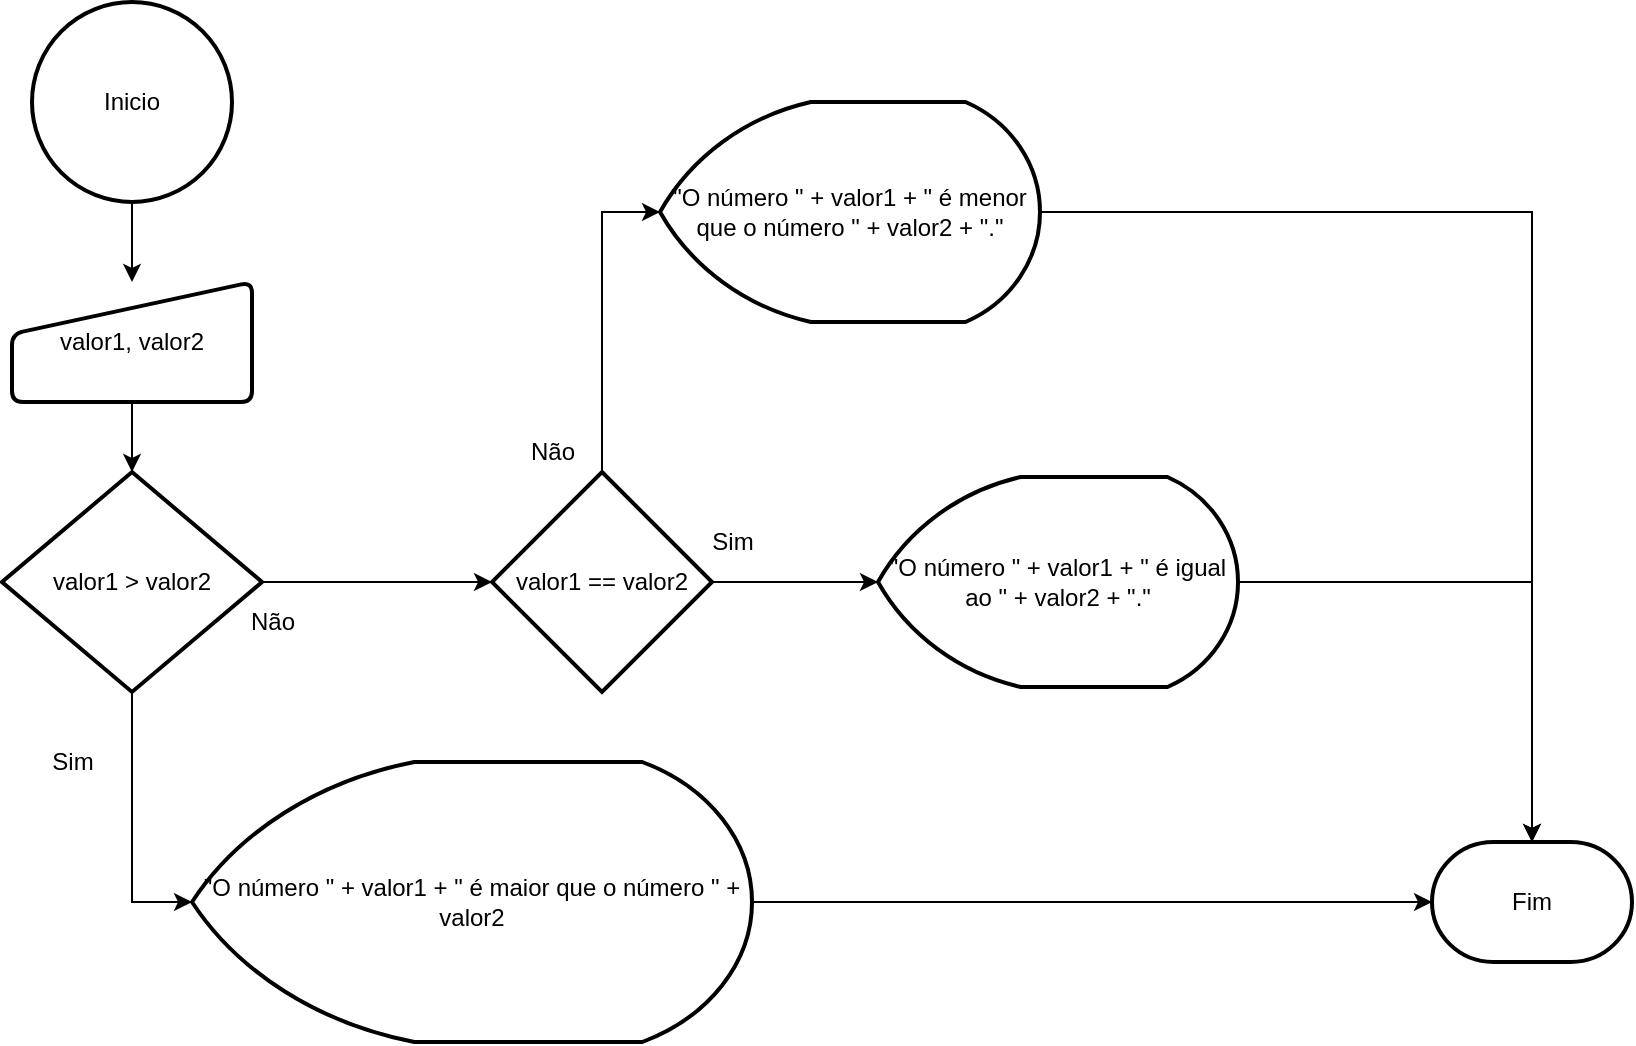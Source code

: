 <mxfile version="14.6.6" type="device"><diagram id="6JLQo813jiRaCwNwh419" name="Page-1"><mxGraphModel dx="2249" dy="791" grid="1" gridSize="10" guides="1" tooltips="1" connect="1" arrows="1" fold="1" page="1" pageScale="1" pageWidth="827" pageHeight="1169" math="0" shadow="0"><root><mxCell id="0"/><mxCell id="1" parent="0"/><mxCell id="HiieIpzGQXASpK__pGZ7-3" value="" style="edgeStyle=orthogonalEdgeStyle;rounded=0;orthogonalLoop=1;jettySize=auto;html=1;" edge="1" parent="1" source="HiieIpzGQXASpK__pGZ7-1" target="HiieIpzGQXASpK__pGZ7-2"><mxGeometry relative="1" as="geometry"/></mxCell><mxCell id="HiieIpzGQXASpK__pGZ7-1" value="Inicio" style="strokeWidth=2;html=1;shape=mxgraph.flowchart.start_2;whiteSpace=wrap;" vertex="1" parent="1"><mxGeometry x="-90" y="40" width="100" height="100" as="geometry"/></mxCell><mxCell id="HiieIpzGQXASpK__pGZ7-12" value="" style="edgeStyle=orthogonalEdgeStyle;rounded=0;orthogonalLoop=1;jettySize=auto;html=1;" edge="1" parent="1" source="HiieIpzGQXASpK__pGZ7-2" target="HiieIpzGQXASpK__pGZ7-4"><mxGeometry relative="1" as="geometry"/></mxCell><mxCell id="HiieIpzGQXASpK__pGZ7-2" value="valor1, valor2" style="html=1;strokeWidth=2;shape=manualInput;whiteSpace=wrap;rounded=1;size=26;arcSize=11;" vertex="1" parent="1"><mxGeometry x="-100" y="180" width="120" height="60" as="geometry"/></mxCell><mxCell id="HiieIpzGQXASpK__pGZ7-6" style="edgeStyle=orthogonalEdgeStyle;rounded=0;orthogonalLoop=1;jettySize=auto;html=1;entryX=0;entryY=0.5;entryDx=0;entryDy=0;entryPerimeter=0;" edge="1" parent="1" source="HiieIpzGQXASpK__pGZ7-4" target="HiieIpzGQXASpK__pGZ7-5"><mxGeometry relative="1" as="geometry"/></mxCell><mxCell id="HiieIpzGQXASpK__pGZ7-13" value="" style="edgeStyle=orthogonalEdgeStyle;rounded=0;orthogonalLoop=1;jettySize=auto;html=1;" edge="1" parent="1" source="HiieIpzGQXASpK__pGZ7-4" target="HiieIpzGQXASpK__pGZ7-11"><mxGeometry relative="1" as="geometry"/></mxCell><mxCell id="HiieIpzGQXASpK__pGZ7-4" value="valor1 &amp;gt; valor2" style="strokeWidth=2;html=1;shape=mxgraph.flowchart.decision;whiteSpace=wrap;" vertex="1" parent="1"><mxGeometry x="-105" y="275" width="130" height="110" as="geometry"/></mxCell><mxCell id="HiieIpzGQXASpK__pGZ7-10" style="edgeStyle=orthogonalEdgeStyle;rounded=0;orthogonalLoop=1;jettySize=auto;html=1;" edge="1" parent="1" source="HiieIpzGQXASpK__pGZ7-5" target="HiieIpzGQXASpK__pGZ7-9"><mxGeometry relative="1" as="geometry"/></mxCell><mxCell id="HiieIpzGQXASpK__pGZ7-5" value="&quot;O número &quot; + valor1 + &quot; é maior que o número &quot; + valor2" style="strokeWidth=2;html=1;shape=mxgraph.flowchart.display;whiteSpace=wrap;" vertex="1" parent="1"><mxGeometry x="-10" y="420" width="280" height="140" as="geometry"/></mxCell><mxCell id="HiieIpzGQXASpK__pGZ7-7" value="Sim" style="text;html=1;align=center;verticalAlign=middle;resizable=0;points=[];autosize=1;strokeColor=none;" vertex="1" parent="1"><mxGeometry x="-90" y="410" width="40" height="20" as="geometry"/></mxCell><mxCell id="HiieIpzGQXASpK__pGZ7-8" value="&lt;div&gt;Não&lt;/div&gt;" style="text;html=1;align=center;verticalAlign=middle;resizable=0;points=[];autosize=1;strokeColor=none;" vertex="1" parent="1"><mxGeometry x="10" y="340" width="40" height="20" as="geometry"/></mxCell><mxCell id="HiieIpzGQXASpK__pGZ7-9" value="Fim" style="strokeWidth=2;html=1;shape=mxgraph.flowchart.terminator;whiteSpace=wrap;" vertex="1" parent="1"><mxGeometry x="610" y="460" width="100" height="60" as="geometry"/></mxCell><mxCell id="HiieIpzGQXASpK__pGZ7-15" value="" style="edgeStyle=orthogonalEdgeStyle;rounded=0;orthogonalLoop=1;jettySize=auto;html=1;" edge="1" parent="1" source="HiieIpzGQXASpK__pGZ7-11" target="HiieIpzGQXASpK__pGZ7-14"><mxGeometry relative="1" as="geometry"/></mxCell><mxCell id="HiieIpzGQXASpK__pGZ7-20" style="edgeStyle=orthogonalEdgeStyle;rounded=0;orthogonalLoop=1;jettySize=auto;html=1;entryX=0;entryY=0.5;entryDx=0;entryDy=0;entryPerimeter=0;" edge="1" parent="1" source="HiieIpzGQXASpK__pGZ7-11" target="HiieIpzGQXASpK__pGZ7-18"><mxGeometry relative="1" as="geometry"/></mxCell><mxCell id="HiieIpzGQXASpK__pGZ7-11" value="valor1 == valor2" style="strokeWidth=2;html=1;shape=mxgraph.flowchart.decision;whiteSpace=wrap;" vertex="1" parent="1"><mxGeometry x="140" y="275" width="110" height="110" as="geometry"/></mxCell><mxCell id="HiieIpzGQXASpK__pGZ7-16" style="edgeStyle=orthogonalEdgeStyle;rounded=0;orthogonalLoop=1;jettySize=auto;html=1;" edge="1" parent="1" source="HiieIpzGQXASpK__pGZ7-14" target="HiieIpzGQXASpK__pGZ7-9"><mxGeometry relative="1" as="geometry"/></mxCell><mxCell id="HiieIpzGQXASpK__pGZ7-14" value="&quot;O número &quot; + valor1 + &quot; é igual ao &quot; + valor2 + &quot;.&quot;" style="strokeWidth=2;html=1;shape=mxgraph.flowchart.display;whiteSpace=wrap;" vertex="1" parent="1"><mxGeometry x="333" y="277.5" width="180" height="105" as="geometry"/></mxCell><mxCell id="HiieIpzGQXASpK__pGZ7-17" value="Não" style="text;html=1;align=center;verticalAlign=middle;resizable=0;points=[];autosize=1;strokeColor=none;" vertex="1" parent="1"><mxGeometry x="150" y="255" width="40" height="20" as="geometry"/></mxCell><mxCell id="HiieIpzGQXASpK__pGZ7-21" style="edgeStyle=orthogonalEdgeStyle;rounded=0;orthogonalLoop=1;jettySize=auto;html=1;" edge="1" parent="1" source="HiieIpzGQXASpK__pGZ7-18" target="HiieIpzGQXASpK__pGZ7-9"><mxGeometry relative="1" as="geometry"/></mxCell><mxCell id="HiieIpzGQXASpK__pGZ7-18" value="&quot;O número &quot; + valor1 + &quot; é menor que o número &quot; + valor2 + &quot;.&quot;" style="strokeWidth=2;html=1;shape=mxgraph.flowchart.display;whiteSpace=wrap;" vertex="1" parent="1"><mxGeometry x="224" y="90" width="190" height="110" as="geometry"/></mxCell><mxCell id="HiieIpzGQXASpK__pGZ7-22" value="Sim" style="text;html=1;align=center;verticalAlign=middle;resizable=0;points=[];autosize=1;strokeColor=none;" vertex="1" parent="1"><mxGeometry x="240" y="300" width="40" height="20" as="geometry"/></mxCell></root></mxGraphModel></diagram></mxfile>